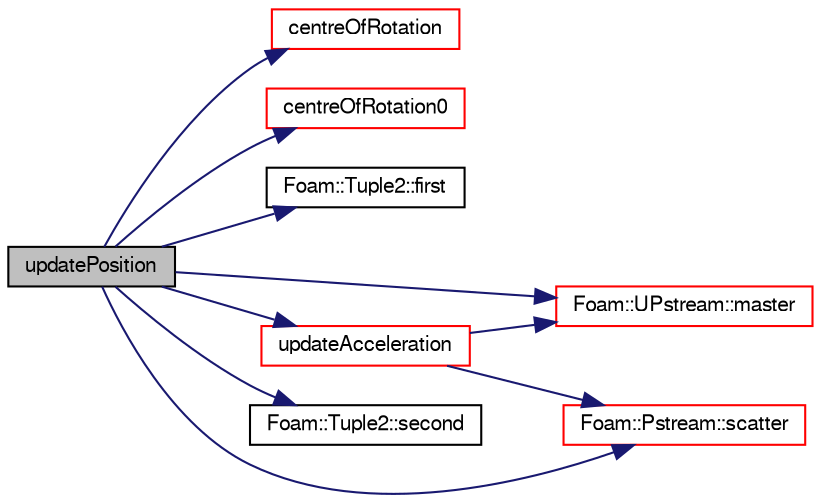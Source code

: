 digraph "updatePosition"
{
  bgcolor="transparent";
  edge [fontname="FreeSans",fontsize="10",labelfontname="FreeSans",labelfontsize="10"];
  node [fontname="FreeSans",fontsize="10",shape=record];
  rankdir="LR";
  Node1499 [label="updatePosition",height=0.2,width=0.4,color="black", fillcolor="grey75", style="filled", fontcolor="black"];
  Node1499 -> Node1500 [color="midnightblue",fontsize="10",style="solid",fontname="FreeSans"];
  Node1500 [label="centreOfRotation",height=0.2,width=0.4,color="red",URL="$a29530.html#ac69bb45c63cd2a8b38afc3ea65090515",tooltip="Return the current centre of rotation. "];
  Node1499 -> Node1502 [color="midnightblue",fontsize="10",style="solid",fontname="FreeSans"];
  Node1502 [label="centreOfRotation0",height=0.2,width=0.4,color="red",URL="$a29530.html#a4ff53e698a8055061828849233f6efef",tooltip="Return the centre of rotation at previous time-step. "];
  Node1499 -> Node1503 [color="midnightblue",fontsize="10",style="solid",fontname="FreeSans"];
  Node1503 [label="Foam::Tuple2::first",height=0.2,width=0.4,color="black",URL="$a28430.html#a851d003bd93ae87649e83fc6e50a90a6",tooltip="Return first. "];
  Node1499 -> Node1504 [color="midnightblue",fontsize="10",style="solid",fontname="FreeSans"];
  Node1504 [label="Foam::UPstream::master",height=0.2,width=0.4,color="red",URL="$a26270.html#a36af549940a0aae3733774649594489f",tooltip="Am I the master process. "];
  Node1499 -> Node1506 [color="midnightblue",fontsize="10",style="solid",fontname="FreeSans"];
  Node1506 [label="Foam::Pstream::scatter",height=0.2,width=0.4,color="red",URL="$a26250.html#a00bc7d5a0b660cfa53523561af48def2",tooltip="Scatter data. Distribute without modification. Reverse of gather. "];
  Node1499 -> Node1519 [color="midnightblue",fontsize="10",style="solid",fontname="FreeSans"];
  Node1519 [label="Foam::Tuple2::second",height=0.2,width=0.4,color="black",URL="$a28430.html#a3d89ce084afc65b34a84b9f42d68f27c",tooltip="Return second. "];
  Node1499 -> Node1520 [color="midnightblue",fontsize="10",style="solid",fontname="FreeSans"];
  Node1520 [label="updateAcceleration",height=0.2,width=0.4,color="red",URL="$a29530.html#a48e7b0a80138d8bc4ee29df4c5505cfa",tooltip="Second leapfrog velocity adjust part. "];
  Node1520 -> Node1504 [color="midnightblue",fontsize="10",style="solid",fontname="FreeSans"];
  Node1520 -> Node1506 [color="midnightblue",fontsize="10",style="solid",fontname="FreeSans"];
}
